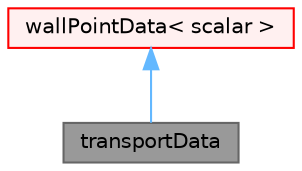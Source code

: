 digraph "transportData"
{
 // LATEX_PDF_SIZE
  bgcolor="transparent";
  edge [fontname=Helvetica,fontsize=10,labelfontname=Helvetica,labelfontsize=10];
  node [fontname=Helvetica,fontsize=10,shape=box,height=0.2,width=0.4];
  Node1 [id="Node000001",label="transportData",height=0.2,width=0.4,color="gray40", fillcolor="grey60", style="filled", fontcolor="black",tooltip="Holds information (coordinate and distance). Walks out 0.5*distance."];
  Node2 -> Node1 [id="edge1_Node000001_Node000002",dir="back",color="steelblue1",style="solid",tooltip=" "];
  Node2 [id="Node000002",label="wallPointData\< scalar \>",height=0.2,width=0.4,color="red", fillcolor="#FFF0F0", style="filled",URL="$classFoam_1_1wallPointData.html",tooltip=" "];
}
